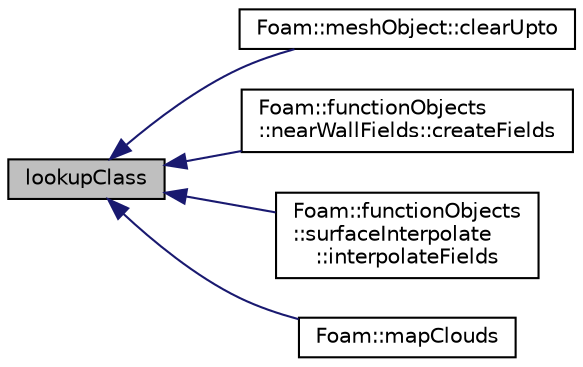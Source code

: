 digraph "lookupClass"
{
  bgcolor="transparent";
  edge [fontname="Helvetica",fontsize="10",labelfontname="Helvetica",labelfontsize="10"];
  node [fontname="Helvetica",fontsize="10",shape=record];
  rankdir="LR";
  Node1 [label="lookupClass",height=0.2,width=0.4,color="black", fillcolor="grey75", style="filled" fontcolor="black"];
  Node1 -> Node2 [dir="back",color="midnightblue",fontsize="10",style="solid",fontname="Helvetica"];
  Node2 [label="Foam::meshObject::clearUpto",height=0.2,width=0.4,color="black",URL="$classFoam_1_1meshObject.html#a0e6f0fbbf45696957b50278eef460d9f",tooltip="Clear all meshObject derived from FromType up to (but not including) ToType. "];
  Node1 -> Node3 [dir="back",color="midnightblue",fontsize="10",style="solid",fontname="Helvetica"];
  Node3 [label="Foam::functionObjects\l::nearWallFields::createFields",height=0.2,width=0.4,color="black",URL="$classFoam_1_1functionObjects_1_1nearWallFields.html#a20355cbb8981de2b3ce25203075689b8"];
  Node1 -> Node4 [dir="back",color="midnightblue",fontsize="10",style="solid",fontname="Helvetica"];
  Node4 [label="Foam::functionObjects\l::surfaceInterpolate\l::interpolateFields",height=0.2,width=0.4,color="black",URL="$classFoam_1_1functionObjects_1_1surfaceInterpolate.html#a0d4b2b94a05e7d5b246b6d3e6e1e1102"];
  Node1 -> Node5 [dir="back",color="midnightblue",fontsize="10",style="solid",fontname="Helvetica"];
  Node5 [label="Foam::mapClouds",height=0.2,width=0.4,color="black",URL="$namespaceFoam.html#a6be781af3daa081b41b12982c81ea787",tooltip="Generic Geometric field mapper. "];
}
